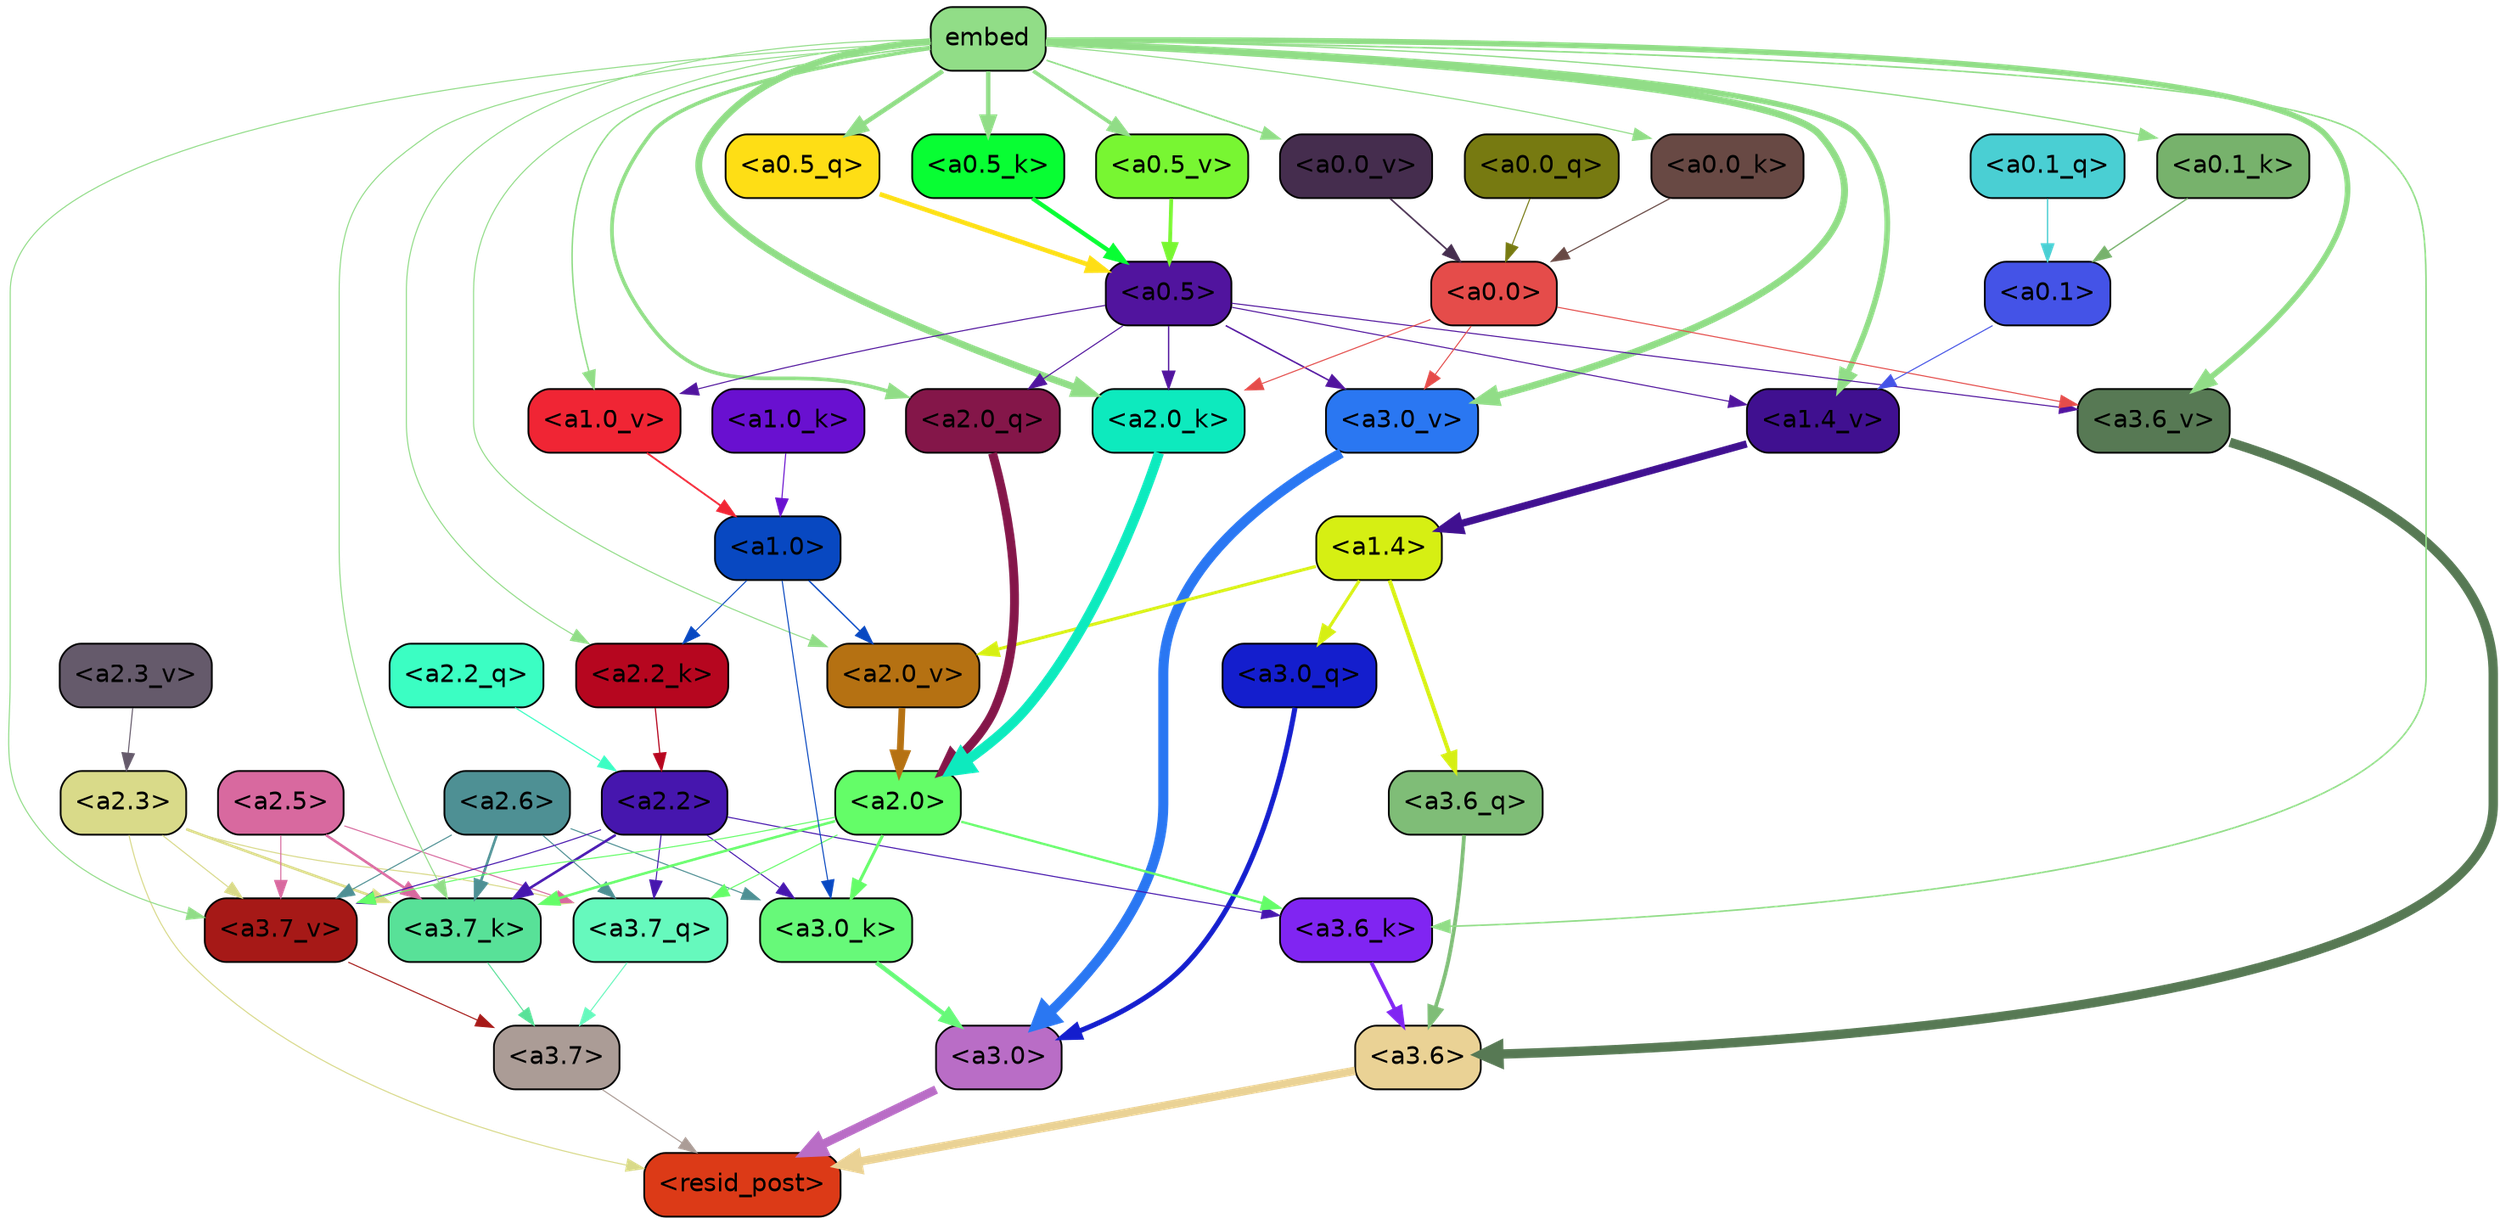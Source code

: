 strict digraph "" {
	graph [bgcolor=transparent,
		layout=dot,
		overlap=false,
		splines=true
	];
	"<a3.7>"	[color=black,
		fillcolor="#ab9c96",
		fontname=Helvetica,
		shape=box,
		style="filled, rounded"];
	"<resid_post>"	[color=black,
		fillcolor="#dc3a17",
		fontname=Helvetica,
		shape=box,
		style="filled, rounded"];
	"<a3.7>" -> "<resid_post>"	[color="#ab9c96",
		penwidth=0.6];
	"<a3.6>"	[color=black,
		fillcolor="#ead295",
		fontname=Helvetica,
		shape=box,
		style="filled, rounded"];
	"<a3.6>" -> "<resid_post>"	[color="#ead295",
		penwidth=4.746312499046326];
	"<a3.0>"	[color=black,
		fillcolor="#b96dc6",
		fontname=Helvetica,
		shape=box,
		style="filled, rounded"];
	"<a3.0>" -> "<resid_post>"	[color="#b96dc6",
		penwidth=4.896343111991882];
	"<a2.3>"	[color=black,
		fillcolor="#d9da89",
		fontname=Helvetica,
		shape=box,
		style="filled, rounded"];
	"<a2.3>" -> "<resid_post>"	[color="#d9da89",
		penwidth=0.6];
	"<a3.7_q>"	[color=black,
		fillcolor="#66f9bd",
		fontname=Helvetica,
		shape=box,
		style="filled, rounded"];
	"<a2.3>" -> "<a3.7_q>"	[color="#d9da89",
		penwidth=0.6];
	"<a3.7_k>"	[color=black,
		fillcolor="#58e198",
		fontname=Helvetica,
		shape=box,
		style="filled, rounded"];
	"<a2.3>" -> "<a3.7_k>"	[color="#d9da89",
		penwidth=1.467104621231556];
	"<a3.7_v>"	[color=black,
		fillcolor="#a61917",
		fontname=Helvetica,
		shape=box,
		style="filled, rounded"];
	"<a2.3>" -> "<a3.7_v>"	[color="#d9da89",
		penwidth=0.6];
	"<a3.7_q>" -> "<a3.7>"	[color="#66f9bd",
		penwidth=0.6];
	"<a3.6_q>"	[color=black,
		fillcolor="#7fbd77",
		fontname=Helvetica,
		shape=box,
		style="filled, rounded"];
	"<a3.6_q>" -> "<a3.6>"	[color="#7fbd77",
		penwidth=2.160832464694977];
	"<a3.0_q>"	[color=black,
		fillcolor="#141ecd",
		fontname=Helvetica,
		shape=box,
		style="filled, rounded"];
	"<a3.0_q>" -> "<a3.0>"	[color="#141ecd",
		penwidth=2.870753765106201];
	"<a3.7_k>" -> "<a3.7>"	[color="#58e198",
		penwidth=0.6];
	"<a3.6_k>"	[color=black,
		fillcolor="#8025f2",
		fontname=Helvetica,
		shape=box,
		style="filled, rounded"];
	"<a3.6_k>" -> "<a3.6>"	[color="#8025f2",
		penwidth=2.13908451795578];
	"<a3.0_k>"	[color=black,
		fillcolor="#67f979",
		fontname=Helvetica,
		shape=box,
		style="filled, rounded"];
	"<a3.0_k>" -> "<a3.0>"	[color="#67f979",
		penwidth=2.520303964614868];
	"<a3.7_v>" -> "<a3.7>"	[color="#a61917",
		penwidth=0.6];
	"<a3.6_v>"	[color=black,
		fillcolor="#577954",
		fontname=Helvetica,
		shape=box,
		style="filled, rounded"];
	"<a3.6_v>" -> "<a3.6>"	[color="#577954",
		penwidth=5.297133803367615];
	"<a3.0_v>"	[color=black,
		fillcolor="#2a77f2",
		fontname=Helvetica,
		shape=box,
		style="filled, rounded"];
	"<a3.0_v>" -> "<a3.0>"	[color="#2a77f2",
		penwidth=5.680712580680847];
	"<a2.6>"	[color=black,
		fillcolor="#4e9094",
		fontname=Helvetica,
		shape=box,
		style="filled, rounded"];
	"<a2.6>" -> "<a3.7_q>"	[color="#4e9094",
		penwidth=0.6];
	"<a2.6>" -> "<a3.7_k>"	[color="#4e9094",
		penwidth=1.4453159049153328];
	"<a2.6>" -> "<a3.0_k>"	[color="#4e9094",
		penwidth=0.6];
	"<a2.6>" -> "<a3.7_v>"	[color="#4e9094",
		penwidth=0.6];
	"<a2.5>"	[color=black,
		fillcolor="#d8699f",
		fontname=Helvetica,
		shape=box,
		style="filled, rounded"];
	"<a2.5>" -> "<a3.7_q>"	[color="#d8699f",
		penwidth=0.6];
	"<a2.5>" -> "<a3.7_k>"	[color="#d8699f",
		penwidth=1.4526091292500496];
	"<a2.5>" -> "<a3.7_v>"	[color="#d8699f",
		penwidth=0.6];
	"<a2.2>"	[color=black,
		fillcolor="#4616ae",
		fontname=Helvetica,
		shape=box,
		style="filled, rounded"];
	"<a2.2>" -> "<a3.7_q>"	[color="#4616ae",
		penwidth=0.6];
	"<a2.2>" -> "<a3.7_k>"	[color="#4616ae",
		penwidth=1.4310357049107552];
	"<a2.2>" -> "<a3.6_k>"	[color="#4616ae",
		penwidth=0.6];
	"<a2.2>" -> "<a3.0_k>"	[color="#4616ae",
		penwidth=0.6];
	"<a2.2>" -> "<a3.7_v>"	[color="#4616ae",
		penwidth=0.6];
	"<a2.0>"	[color=black,
		fillcolor="#64fd68",
		fontname=Helvetica,
		shape=box,
		style="filled, rounded"];
	"<a2.0>" -> "<a3.7_q>"	[color="#64fd68",
		penwidth=0.6];
	"<a2.0>" -> "<a3.7_k>"	[color="#64fd68",
		penwidth=1.4314699843525887];
	"<a2.0>" -> "<a3.6_k>"	[color="#64fd68",
		penwidth=1.2950235605239868];
	"<a2.0>" -> "<a3.0_k>"	[color="#64fd68",
		penwidth=1.712992787361145];
	"<a2.0>" -> "<a3.7_v>"	[color="#64fd68",
		penwidth=0.6];
	"<a1.4>"	[color=black,
		fillcolor="#d6ef13",
		fontname=Helvetica,
		shape=box,
		style="filled, rounded"];
	"<a1.4>" -> "<a3.6_q>"	[color="#d6ef13",
		penwidth=2.242796540260315];
	"<a1.4>" -> "<a3.0_q>"	[color="#d6ef13",
		penwidth=1.7808996737003326];
	"<a2.0_v>"	[color=black,
		fillcolor="#b57112",
		fontname=Helvetica,
		shape=box,
		style="filled, rounded"];
	"<a1.4>" -> "<a2.0_v>"	[color="#d6ef13",
		penwidth=1.7603429555892944];
	embed	[color=black,
		fillcolor="#91dd87",
		fontname=Helvetica,
		shape=box,
		style="filled, rounded"];
	embed -> "<a3.7_k>"	[color="#91dd87",
		penwidth=0.6];
	embed -> "<a3.6_k>"	[color="#91dd87",
		penwidth=0.891706109046936];
	embed -> "<a3.7_v>"	[color="#91dd87",
		penwidth=0.6];
	embed -> "<a3.6_v>"	[color="#91dd87",
		penwidth=3.1766927242279053];
	embed -> "<a3.0_v>"	[color="#91dd87",
		penwidth=3.9005755856633186];
	"<a2.0_q>"	[color=black,
		fillcolor="#841649",
		fontname=Helvetica,
		shape=box,
		style="filled, rounded"];
	embed -> "<a2.0_q>"	[color="#91dd87",
		penwidth=2.0810389518737793];
	"<a2.2_k>"	[color=black,
		fillcolor="#b6061f",
		fontname=Helvetica,
		shape=box,
		style="filled, rounded"];
	embed -> "<a2.2_k>"	[color="#91dd87",
		penwidth=0.6];
	"<a2.0_k>"	[color=black,
		fillcolor="#0deabe",
		fontname=Helvetica,
		shape=box,
		style="filled, rounded"];
	embed -> "<a2.0_k>"	[color="#91dd87",
		penwidth=3.8915770053863525];
	embed -> "<a2.0_v>"	[color="#91dd87",
		penwidth=0.6];
	"<a1.4_v>"	[color=black,
		fillcolor="#401090",
		fontname=Helvetica,
		shape=box,
		style="filled, rounded"];
	embed -> "<a1.4_v>"	[color="#91dd87",
		penwidth=3.201367974281311];
	"<a1.0_v>"	[color=black,
		fillcolor="#f02534",
		fontname=Helvetica,
		shape=box,
		style="filled, rounded"];
	embed -> "<a1.0_v>"	[color="#91dd87",
		penwidth=0.8298318386077881];
	"<a0.5_q>"	[color=black,
		fillcolor="#fede15",
		fontname=Helvetica,
		shape=box,
		style="filled, rounded"];
	embed -> "<a0.5_q>"	[color="#91dd87",
		penwidth=2.619193136692047];
	"<a0.5_k>"	[color=black,
		fillcolor="#08fe33",
		fontname=Helvetica,
		shape=box,
		style="filled, rounded"];
	embed -> "<a0.5_k>"	[color="#91dd87",
		penwidth=2.463372528553009];
	"<a0.1_k>"	[color=black,
		fillcolor="#77b26c",
		fontname=Helvetica,
		shape=box,
		style="filled, rounded"];
	embed -> "<a0.1_k>"	[color="#91dd87",
		penwidth=0.7361953854560852];
	"<a0.0_k>"	[color=black,
		fillcolor="#684944",
		fontname=Helvetica,
		shape=box,
		style="filled, rounded"];
	embed -> "<a0.0_k>"	[color="#91dd87",
		penwidth=0.628424346446991];
	"<a0.5_v>"	[color=black,
		fillcolor="#78f632",
		fontname=Helvetica,
		shape=box,
		style="filled, rounded"];
	embed -> "<a0.5_v>"	[color="#91dd87",
		penwidth=2.125113606452942];
	"<a0.0_v>"	[color=black,
		fillcolor="#452d4e",
		fontname=Helvetica,
		shape=box,
		style="filled, rounded"];
	embed -> "<a0.0_v>"	[color="#91dd87",
		penwidth=0.9198476672172546];
	"<a1.0>"	[color=black,
		fillcolor="#0848c1",
		fontname=Helvetica,
		shape=box,
		style="filled, rounded"];
	"<a1.0>" -> "<a3.0_k>"	[color="#0848c1",
		penwidth=0.6];
	"<a1.0>" -> "<a2.2_k>"	[color="#0848c1",
		penwidth=0.6];
	"<a1.0>" -> "<a2.0_v>"	[color="#0848c1",
		penwidth=0.7897878289222717];
	"<a0.5>"	[color=black,
		fillcolor="#51149e",
		fontname=Helvetica,
		shape=box,
		style="filled, rounded"];
	"<a0.5>" -> "<a3.6_v>"	[color="#51149e",
		penwidth=0.6];
	"<a0.5>" -> "<a3.0_v>"	[color="#51149e",
		penwidth=0.8493617177009583];
	"<a0.5>" -> "<a2.0_q>"	[color="#51149e",
		penwidth=0.6];
	"<a0.5>" -> "<a2.0_k>"	[color="#51149e",
		penwidth=0.7482255101203918];
	"<a0.5>" -> "<a1.4_v>"	[color="#51149e",
		penwidth=0.6];
	"<a0.5>" -> "<a1.0_v>"	[color="#51149e",
		penwidth=0.6];
	"<a0.0>"	[color=black,
		fillcolor="#e54c4a",
		fontname=Helvetica,
		shape=box,
		style="filled, rounded"];
	"<a0.0>" -> "<a3.6_v>"	[color="#e54c4a",
		penwidth=0.6];
	"<a0.0>" -> "<a3.0_v>"	[color="#e54c4a",
		penwidth=0.6];
	"<a0.0>" -> "<a2.0_k>"	[color="#e54c4a",
		penwidth=0.6];
	"<a2.2_q>"	[color=black,
		fillcolor="#3bfec3",
		fontname=Helvetica,
		shape=box,
		style="filled, rounded"];
	"<a2.2_q>" -> "<a2.2>"	[color="#3bfec3",
		penwidth=0.6449352353811264];
	"<a2.0_q>" -> "<a2.0>"	[color="#841649",
		penwidth=5.017253503203392];
	"<a2.2_k>" -> "<a2.2>"	[color="#b6061f",
		penwidth=0.6690489649772644];
	"<a2.0_k>" -> "<a2.0>"	[color="#0deabe",
		penwidth=5.656688302755356];
	"<a2.3_v>"	[color=black,
		fillcolor="#655a6b",
		fontname=Helvetica,
		shape=box,
		style="filled, rounded"];
	"<a2.3_v>" -> "<a2.3>"	[color="#655a6b",
		penwidth=0.6];
	"<a2.0_v>" -> "<a2.0>"	[color="#b57112",
		penwidth=3.8170836865901947];
	"<a1.0_k>"	[color=black,
		fillcolor="#6910d0",
		fontname=Helvetica,
		shape=box,
		style="filled, rounded"];
	"<a1.0_k>" -> "<a1.0>"	[color="#6910d0",
		penwidth=0.6];
	"<a1.4_v>" -> "<a1.4>"	[color="#401090",
		penwidth=4.140247106552124];
	"<a1.0_v>" -> "<a1.0>"	[color="#f02534",
		penwidth=1.020309567451477];
	"<a0.1>"	[color=black,
		fillcolor="#4453e7",
		fontname=Helvetica,
		shape=box,
		style="filled, rounded"];
	"<a0.1>" -> "<a1.4_v>"	[color="#4453e7",
		penwidth=0.6];
	"<a0.5_q>" -> "<a0.5>"	[color="#fede15",
		penwidth=2.6191927194595337];
	"<a0.1_q>"	[color=black,
		fillcolor="#4acfd3",
		fontname=Helvetica,
		shape=box,
		style="filled, rounded"];
	"<a0.1_q>" -> "<a0.1>"	[color="#4acfd3",
		penwidth=0.7419459819793701];
	"<a0.0_q>"	[color=black,
		fillcolor="#777a11",
		fontname=Helvetica,
		shape=box,
		style="filled, rounded"];
	"<a0.0_q>" -> "<a0.0>"	[color="#777a11",
		penwidth=0.6];
	"<a0.5_k>" -> "<a0.5>"	[color="#08fe33",
		penwidth=2.463372588157654];
	"<a0.1_k>" -> "<a0.1>"	[color="#77b26c",
		penwidth=0.7361900806427002];
	"<a0.0_k>" -> "<a0.0>"	[color="#684944",
		penwidth=0.6284329891204834];
	"<a0.5_v>" -> "<a0.5>"	[color="#78f632",
		penwidth=2.1396186351776123];
	"<a0.0_v>" -> "<a0.0>"	[color="#452d4e",
		penwidth=0.9198480844497681];
}
